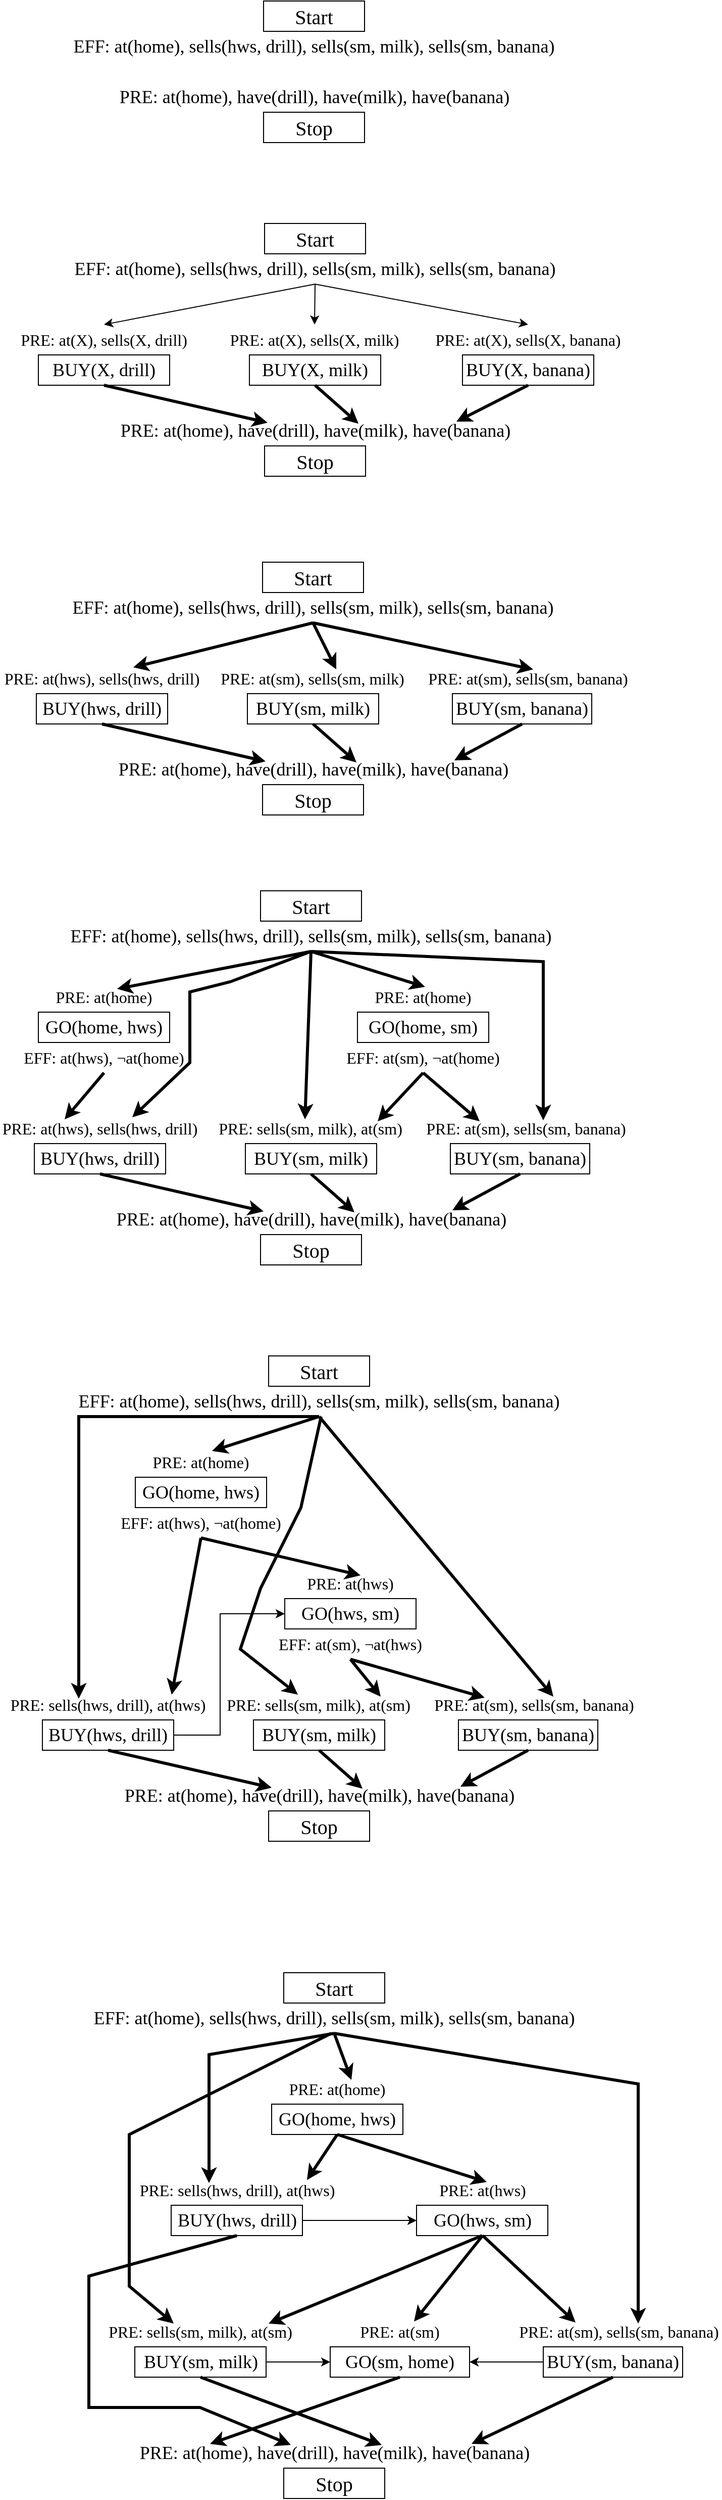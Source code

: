 <mxfile version="22.1.2" type="device">
  <diagram name="Pagina-1" id="vWoUS4aAWY6JDt7lGQUs">
    <mxGraphModel dx="1434" dy="746" grid="1" gridSize="10" guides="1" tooltips="1" connect="1" arrows="1" fold="1" page="1" pageScale="1" pageWidth="827" pageHeight="1169" math="0" shadow="0">
      <root>
        <mxCell id="0" />
        <mxCell id="1" parent="0" />
        <mxCell id="Ttsugk7DA3tm-EdlFs-_-1" value="&lt;font style=&quot;font-size: 20px;&quot; face=&quot;Times New Roman&quot;&gt;Start&lt;/font&gt;" style="rounded=0;whiteSpace=wrap;html=1;" vertex="1" parent="1">
          <mxGeometry x="363" y="30" width="100" height="30" as="geometry" />
        </mxCell>
        <mxCell id="Ttsugk7DA3tm-EdlFs-_-2" value="&lt;font style=&quot;font-size: 18px;&quot; face=&quot;Times New Roman&quot;&gt;PRE: at(home), have(drill), have(milk), have(banana)&lt;/font&gt;" style="text;html=1;strokeColor=none;fillColor=none;align=center;verticalAlign=middle;whiteSpace=wrap;rounded=0;fontSize=18;" vertex="1" parent="1">
          <mxGeometry x="195.5" y="110" width="435" height="30" as="geometry" />
        </mxCell>
        <mxCell id="Ttsugk7DA3tm-EdlFs-_-4" value="&lt;font style=&quot;font-size: 20px;&quot; face=&quot;Times New Roman&quot;&gt;Stop&lt;/font&gt;" style="rounded=0;whiteSpace=wrap;html=1;" vertex="1" parent="1">
          <mxGeometry x="363" y="140" width="100" height="30" as="geometry" />
        </mxCell>
        <mxCell id="Ttsugk7DA3tm-EdlFs-_-5" value="&lt;font style=&quot;font-size: 18px;&quot; face=&quot;Times New Roman&quot;&gt;EFF: at(home), sells(hws, drill), sells(sm, milk), sells(sm, banana)&lt;/font&gt;" style="text;html=1;strokeColor=none;fillColor=none;align=center;verticalAlign=middle;whiteSpace=wrap;rounded=0;fontSize=18;" vertex="1" parent="1">
          <mxGeometry x="128" y="60" width="570" height="30" as="geometry" />
        </mxCell>
        <mxCell id="Ttsugk7DA3tm-EdlFs-_-6" value="&lt;font style=&quot;font-size: 20px;&quot; face=&quot;Times New Roman&quot;&gt;Start&lt;/font&gt;" style="rounded=0;whiteSpace=wrap;html=1;" vertex="1" parent="1">
          <mxGeometry x="364" y="250" width="100" height="30" as="geometry" />
        </mxCell>
        <mxCell id="Ttsugk7DA3tm-EdlFs-_-7" value="&lt;font style=&quot;font-size: 18px;&quot; face=&quot;Times New Roman&quot;&gt;PRE: at(home), have(drill), have(milk), have(banana)&lt;/font&gt;" style="text;html=1;strokeColor=none;fillColor=none;align=center;verticalAlign=middle;whiteSpace=wrap;rounded=0;fontSize=18;" vertex="1" parent="1">
          <mxGeometry x="196.5" y="440" width="435" height="30" as="geometry" />
        </mxCell>
        <mxCell id="Ttsugk7DA3tm-EdlFs-_-8" value="&lt;font style=&quot;font-size: 20px;&quot; face=&quot;Times New Roman&quot;&gt;Stop&lt;/font&gt;" style="rounded=0;whiteSpace=wrap;html=1;" vertex="1" parent="1">
          <mxGeometry x="364" y="470" width="100" height="30" as="geometry" />
        </mxCell>
        <mxCell id="Ttsugk7DA3tm-EdlFs-_-9" value="&lt;font style=&quot;font-size: 18px;&quot; face=&quot;Times New Roman&quot;&gt;EFF: at(home), sells(hws, drill), sells(sm, milk), sells(sm, banana)&lt;/font&gt;" style="text;html=1;strokeColor=none;fillColor=none;align=center;verticalAlign=middle;whiteSpace=wrap;rounded=0;fontSize=18;" vertex="1" parent="1">
          <mxGeometry x="129" y="280" width="570" height="30" as="geometry" />
        </mxCell>
        <mxCell id="Ttsugk7DA3tm-EdlFs-_-12" value="&lt;font face=&quot;Times New Roman&quot; style=&quot;font-size: 18px;&quot;&gt;BUY(X, drill)&lt;br style=&quot;font-size: 18px;&quot;&gt;&lt;/font&gt;" style="rounded=0;whiteSpace=wrap;html=1;fontSize=18;" vertex="1" parent="1">
          <mxGeometry x="140" y="380" width="130" height="30" as="geometry" />
        </mxCell>
        <mxCell id="Ttsugk7DA3tm-EdlFs-_-13" value="&lt;font style=&quot;font-size: 16px;&quot; face=&quot;Times New Roman&quot;&gt;PRE: at(X), sells(X, drill)&lt;/font&gt;" style="text;html=1;strokeColor=none;fillColor=none;align=center;verticalAlign=middle;whiteSpace=wrap;rounded=0;fontSize=16;" vertex="1" parent="1">
          <mxGeometry x="110" y="350" width="190" height="30" as="geometry" />
        </mxCell>
        <mxCell id="Ttsugk7DA3tm-EdlFs-_-14" value="" style="endArrow=classic;html=1;rounded=0;exitX=0.5;exitY=1;exitDx=0;exitDy=0;strokeWidth=3;" edge="1" parent="1" source="Ttsugk7DA3tm-EdlFs-_-12">
          <mxGeometry width="50" height="50" relative="1" as="geometry">
            <mxPoint x="400" y="390" as="sourcePoint" />
            <mxPoint x="367" y="447" as="targetPoint" />
          </mxGeometry>
        </mxCell>
        <mxCell id="Ttsugk7DA3tm-EdlFs-_-15" value="" style="endArrow=classic;html=1;rounded=0;exitX=0.5;exitY=1;exitDx=0;exitDy=0;entryX=0.5;entryY=0;entryDx=0;entryDy=0;" edge="1" parent="1" source="Ttsugk7DA3tm-EdlFs-_-9" target="Ttsugk7DA3tm-EdlFs-_-13">
          <mxGeometry width="50" height="50" relative="1" as="geometry">
            <mxPoint x="344" y="307" as="sourcePoint" />
            <mxPoint x="299" y="355" as="targetPoint" />
          </mxGeometry>
        </mxCell>
        <mxCell id="Ttsugk7DA3tm-EdlFs-_-21" value="&lt;font face=&quot;Times New Roman&quot; style=&quot;font-size: 18px;&quot;&gt;BUY(X, milk)&lt;br style=&quot;font-size: 18px;&quot;&gt;&lt;/font&gt;" style="rounded=0;whiteSpace=wrap;html=1;fontSize=18;" vertex="1" parent="1">
          <mxGeometry x="349" y="380" width="130" height="30" as="geometry" />
        </mxCell>
        <mxCell id="Ttsugk7DA3tm-EdlFs-_-22" value="&lt;font face=&quot;Times New Roman&quot; style=&quot;font-size: 18px;&quot;&gt;BUY(X, banana)&lt;br style=&quot;font-size: 18px;&quot;&gt;&lt;/font&gt;" style="rounded=0;whiteSpace=wrap;html=1;fontSize=18;" vertex="1" parent="1">
          <mxGeometry x="560" y="380" width="130" height="30" as="geometry" />
        </mxCell>
        <mxCell id="Ttsugk7DA3tm-EdlFs-_-23" value="&lt;font style=&quot;font-size: 16px;&quot; face=&quot;Times New Roman&quot;&gt;PRE: at(X), sells(X, milk)&lt;/font&gt;" style="text;html=1;strokeColor=none;fillColor=none;align=center;verticalAlign=middle;whiteSpace=wrap;rounded=0;fontSize=16;" vertex="1" parent="1">
          <mxGeometry x="314" y="350" width="199" height="30" as="geometry" />
        </mxCell>
        <mxCell id="Ttsugk7DA3tm-EdlFs-_-24" value="&lt;font style=&quot;font-size: 16px;&quot; face=&quot;Times New Roman&quot;&gt;PRE: at(X), sells(X, banana)&lt;/font&gt;" style="text;html=1;strokeColor=none;fillColor=none;align=center;verticalAlign=middle;whiteSpace=wrap;rounded=0;fontSize=16;" vertex="1" parent="1">
          <mxGeometry x="530" y="350" width="190" height="30" as="geometry" />
        </mxCell>
        <mxCell id="Ttsugk7DA3tm-EdlFs-_-25" value="" style="endArrow=classic;html=1;rounded=0;exitX=0.5;exitY=1;exitDx=0;exitDy=0;entryX=0.5;entryY=0;entryDx=0;entryDy=0;" edge="1" parent="1" source="Ttsugk7DA3tm-EdlFs-_-9" target="Ttsugk7DA3tm-EdlFs-_-23">
          <mxGeometry width="50" height="50" relative="1" as="geometry">
            <mxPoint x="424" y="320" as="sourcePoint" />
            <mxPoint x="215" y="360" as="targetPoint" />
          </mxGeometry>
        </mxCell>
        <mxCell id="Ttsugk7DA3tm-EdlFs-_-26" value="" style="endArrow=classic;html=1;rounded=0;exitX=0.5;exitY=1;exitDx=0;exitDy=0;entryX=0.5;entryY=0;entryDx=0;entryDy=0;" edge="1" parent="1" source="Ttsugk7DA3tm-EdlFs-_-9" target="Ttsugk7DA3tm-EdlFs-_-24">
          <mxGeometry width="50" height="50" relative="1" as="geometry">
            <mxPoint x="424" y="320" as="sourcePoint" />
            <mxPoint x="424" y="360" as="targetPoint" />
          </mxGeometry>
        </mxCell>
        <mxCell id="Ttsugk7DA3tm-EdlFs-_-27" value="" style="endArrow=classic;html=1;rounded=0;exitX=0.5;exitY=1;exitDx=0;exitDy=0;strokeWidth=3;" edge="1" parent="1" source="Ttsugk7DA3tm-EdlFs-_-21">
          <mxGeometry width="50" height="50" relative="1" as="geometry">
            <mxPoint x="215" y="420" as="sourcePoint" />
            <mxPoint x="457" y="448" as="targetPoint" />
          </mxGeometry>
        </mxCell>
        <mxCell id="Ttsugk7DA3tm-EdlFs-_-28" value="" style="endArrow=classic;html=1;rounded=0;exitX=0.5;exitY=1;exitDx=0;exitDy=0;strokeWidth=3;" edge="1" parent="1" source="Ttsugk7DA3tm-EdlFs-_-22">
          <mxGeometry width="50" height="50" relative="1" as="geometry">
            <mxPoint x="424" y="420" as="sourcePoint" />
            <mxPoint x="554" y="446" as="targetPoint" />
          </mxGeometry>
        </mxCell>
        <mxCell id="Ttsugk7DA3tm-EdlFs-_-61" value="&lt;font style=&quot;font-size: 20px;&quot; face=&quot;Times New Roman&quot;&gt;Start&lt;/font&gt;" style="rounded=0;whiteSpace=wrap;html=1;" vertex="1" parent="1">
          <mxGeometry x="362" y="585" width="100" height="30" as="geometry" />
        </mxCell>
        <mxCell id="Ttsugk7DA3tm-EdlFs-_-62" value="&lt;font style=&quot;font-size: 18px;&quot; face=&quot;Times New Roman&quot;&gt;PRE: at(home), have(drill), have(milk), have(banana)&lt;/font&gt;" style="text;html=1;strokeColor=none;fillColor=none;align=center;verticalAlign=middle;whiteSpace=wrap;rounded=0;fontSize=18;" vertex="1" parent="1">
          <mxGeometry x="194.5" y="775" width="435" height="30" as="geometry" />
        </mxCell>
        <mxCell id="Ttsugk7DA3tm-EdlFs-_-63" value="&lt;font style=&quot;font-size: 20px;&quot; face=&quot;Times New Roman&quot;&gt;Stop&lt;/font&gt;" style="rounded=0;whiteSpace=wrap;html=1;" vertex="1" parent="1">
          <mxGeometry x="362" y="805" width="100" height="30" as="geometry" />
        </mxCell>
        <mxCell id="Ttsugk7DA3tm-EdlFs-_-64" value="&lt;font style=&quot;font-size: 18px;&quot; face=&quot;Times New Roman&quot;&gt;EFF: at(home), sells(hws, drill), sells(sm, milk), sells(sm, banana)&lt;/font&gt;" style="text;html=1;strokeColor=none;fillColor=none;align=center;verticalAlign=middle;whiteSpace=wrap;rounded=0;fontSize=18;" vertex="1" parent="1">
          <mxGeometry x="127" y="615" width="570" height="30" as="geometry" />
        </mxCell>
        <mxCell id="Ttsugk7DA3tm-EdlFs-_-65" value="&lt;font face=&quot;Times New Roman&quot; style=&quot;font-size: 18px;&quot;&gt;BUY(hws, drill)&lt;br style=&quot;font-size: 18px;&quot;&gt;&lt;/font&gt;" style="rounded=0;whiteSpace=wrap;html=1;fontSize=18;" vertex="1" parent="1">
          <mxGeometry x="138" y="715" width="130" height="30" as="geometry" />
        </mxCell>
        <mxCell id="Ttsugk7DA3tm-EdlFs-_-66" value="&lt;font style=&quot;font-size: 16px;&quot; face=&quot;Times New Roman&quot;&gt;PRE: at(hws), sells(hws, drill)&lt;/font&gt;" style="text;html=1;strokeColor=none;fillColor=none;align=center;verticalAlign=middle;whiteSpace=wrap;rounded=0;fontSize=16;" vertex="1" parent="1">
          <mxGeometry x="104" y="685" width="198" height="30" as="geometry" />
        </mxCell>
        <mxCell id="Ttsugk7DA3tm-EdlFs-_-67" value="" style="endArrow=classic;html=1;rounded=0;exitX=0.5;exitY=1;exitDx=0;exitDy=0;strokeWidth=3;" edge="1" parent="1" source="Ttsugk7DA3tm-EdlFs-_-65">
          <mxGeometry width="50" height="50" relative="1" as="geometry">
            <mxPoint x="398" y="725" as="sourcePoint" />
            <mxPoint x="365" y="782" as="targetPoint" />
          </mxGeometry>
        </mxCell>
        <mxCell id="Ttsugk7DA3tm-EdlFs-_-69" value="&lt;font face=&quot;Times New Roman&quot; style=&quot;font-size: 18px;&quot;&gt;BUY(sm, milk)&lt;br style=&quot;font-size: 18px;&quot;&gt;&lt;/font&gt;" style="rounded=0;whiteSpace=wrap;html=1;fontSize=18;" vertex="1" parent="1">
          <mxGeometry x="347" y="715" width="130" height="30" as="geometry" />
        </mxCell>
        <mxCell id="Ttsugk7DA3tm-EdlFs-_-70" value="&lt;font face=&quot;Times New Roman&quot; style=&quot;font-size: 18px;&quot;&gt;BUY(sm, banana)&lt;br style=&quot;font-size: 18px;&quot;&gt;&lt;/font&gt;" style="rounded=0;whiteSpace=wrap;html=1;fontSize=18;" vertex="1" parent="1">
          <mxGeometry x="550" y="715" width="138" height="30" as="geometry" />
        </mxCell>
        <mxCell id="Ttsugk7DA3tm-EdlFs-_-71" value="&lt;font style=&quot;font-size: 16px;&quot; face=&quot;Times New Roman&quot;&gt;PRE: at(sm), sells(sm, milk)&lt;/font&gt;" style="text;html=1;strokeColor=none;fillColor=none;align=center;verticalAlign=middle;whiteSpace=wrap;rounded=0;fontSize=16;" vertex="1" parent="1">
          <mxGeometry x="312" y="685" width="199" height="30" as="geometry" />
        </mxCell>
        <mxCell id="Ttsugk7DA3tm-EdlFs-_-72" value="&lt;font style=&quot;font-size: 16px;&quot; face=&quot;Times New Roman&quot;&gt;PRE: at(sm), sells(sm, banana)&lt;/font&gt;" style="text;html=1;strokeColor=none;fillColor=none;align=center;verticalAlign=middle;whiteSpace=wrap;rounded=0;fontSize=16;" vertex="1" parent="1">
          <mxGeometry x="524" y="685" width="202" height="30" as="geometry" />
        </mxCell>
        <mxCell id="Ttsugk7DA3tm-EdlFs-_-75" value="" style="endArrow=classic;html=1;rounded=0;exitX=0.5;exitY=1;exitDx=0;exitDy=0;strokeWidth=3;" edge="1" parent="1" source="Ttsugk7DA3tm-EdlFs-_-69">
          <mxGeometry width="50" height="50" relative="1" as="geometry">
            <mxPoint x="213" y="755" as="sourcePoint" />
            <mxPoint x="455" y="783" as="targetPoint" />
          </mxGeometry>
        </mxCell>
        <mxCell id="Ttsugk7DA3tm-EdlFs-_-76" value="" style="endArrow=classic;html=1;rounded=0;exitX=0.5;exitY=1;exitDx=0;exitDy=0;strokeWidth=3;" edge="1" parent="1" source="Ttsugk7DA3tm-EdlFs-_-70">
          <mxGeometry width="50" height="50" relative="1" as="geometry">
            <mxPoint x="422" y="755" as="sourcePoint" />
            <mxPoint x="552" y="781" as="targetPoint" />
          </mxGeometry>
        </mxCell>
        <mxCell id="Ttsugk7DA3tm-EdlFs-_-77" value="" style="endArrow=classic;html=1;rounded=0;exitX=0.5;exitY=1;exitDx=0;exitDy=0;strokeWidth=3;" edge="1" parent="1" source="Ttsugk7DA3tm-EdlFs-_-64">
          <mxGeometry width="50" height="50" relative="1" as="geometry">
            <mxPoint x="362" y="640" as="sourcePoint" />
            <mxPoint x="234" y="689" as="targetPoint" />
          </mxGeometry>
        </mxCell>
        <mxCell id="Ttsugk7DA3tm-EdlFs-_-78" value="" style="endArrow=classic;html=1;rounded=0;strokeWidth=3;exitX=0.5;exitY=1;exitDx=0;exitDy=0;" edge="1" parent="1" source="Ttsugk7DA3tm-EdlFs-_-64">
          <mxGeometry width="50" height="50" relative="1" as="geometry">
            <mxPoint x="422" y="670" as="sourcePoint" />
            <mxPoint x="435" y="691" as="targetPoint" />
          </mxGeometry>
        </mxCell>
        <mxCell id="Ttsugk7DA3tm-EdlFs-_-79" value="" style="endArrow=classic;html=1;rounded=0;strokeWidth=3;exitX=0.5;exitY=1;exitDx=0;exitDy=0;" edge="1" parent="1" source="Ttsugk7DA3tm-EdlFs-_-64">
          <mxGeometry width="50" height="50" relative="1" as="geometry">
            <mxPoint x="422" y="655" as="sourcePoint" />
            <mxPoint x="630" y="691" as="targetPoint" />
          </mxGeometry>
        </mxCell>
        <mxCell id="Ttsugk7DA3tm-EdlFs-_-80" value="&lt;font style=&quot;font-size: 20px;&quot; face=&quot;Times New Roman&quot;&gt;Start&lt;/font&gt;" style="rounded=0;whiteSpace=wrap;html=1;" vertex="1" parent="1">
          <mxGeometry x="360" y="910" width="100" height="30" as="geometry" />
        </mxCell>
        <mxCell id="Ttsugk7DA3tm-EdlFs-_-81" value="&lt;font style=&quot;font-size: 18px;&quot; face=&quot;Times New Roman&quot;&gt;PRE: at(home), have(drill), have(milk), have(banana)&lt;/font&gt;" style="text;html=1;strokeColor=none;fillColor=none;align=center;verticalAlign=middle;whiteSpace=wrap;rounded=0;fontSize=18;" vertex="1" parent="1">
          <mxGeometry x="192.5" y="1220" width="435" height="30" as="geometry" />
        </mxCell>
        <mxCell id="Ttsugk7DA3tm-EdlFs-_-82" value="&lt;font style=&quot;font-size: 20px;&quot; face=&quot;Times New Roman&quot;&gt;Stop&lt;/font&gt;" style="rounded=0;whiteSpace=wrap;html=1;" vertex="1" parent="1">
          <mxGeometry x="360" y="1250" width="100" height="30" as="geometry" />
        </mxCell>
        <mxCell id="Ttsugk7DA3tm-EdlFs-_-83" value="&lt;font style=&quot;font-size: 18px;&quot; face=&quot;Times New Roman&quot;&gt;EFF: at(home), sells(hws, drill), sells(sm, milk), sells(sm, banana)&lt;/font&gt;" style="text;html=1;strokeColor=none;fillColor=none;align=center;verticalAlign=middle;whiteSpace=wrap;rounded=0;fontSize=18;" vertex="1" parent="1">
          <mxGeometry x="125" y="940" width="570" height="30" as="geometry" />
        </mxCell>
        <mxCell id="Ttsugk7DA3tm-EdlFs-_-84" value="&lt;font face=&quot;Times New Roman&quot; style=&quot;font-size: 18px;&quot;&gt;BUY(hws, drill)&lt;br style=&quot;font-size: 18px;&quot;&gt;&lt;/font&gt;" style="rounded=0;whiteSpace=wrap;html=1;fontSize=18;" vertex="1" parent="1">
          <mxGeometry x="136" y="1160" width="130" height="30" as="geometry" />
        </mxCell>
        <mxCell id="Ttsugk7DA3tm-EdlFs-_-85" value="&lt;font style=&quot;font-size: 16px;&quot; face=&quot;Times New Roman&quot;&gt;PRE: at(hws), sells(hws, drill)&lt;/font&gt;" style="text;html=1;strokeColor=none;fillColor=none;align=center;verticalAlign=middle;whiteSpace=wrap;rounded=0;fontSize=16;" vertex="1" parent="1">
          <mxGeometry x="102" y="1130" width="198" height="30" as="geometry" />
        </mxCell>
        <mxCell id="Ttsugk7DA3tm-EdlFs-_-86" value="" style="endArrow=classic;html=1;rounded=0;exitX=0.5;exitY=1;exitDx=0;exitDy=0;strokeWidth=3;" edge="1" parent="1" source="Ttsugk7DA3tm-EdlFs-_-84">
          <mxGeometry width="50" height="50" relative="1" as="geometry">
            <mxPoint x="396" y="1170" as="sourcePoint" />
            <mxPoint x="363" y="1227" as="targetPoint" />
          </mxGeometry>
        </mxCell>
        <mxCell id="Ttsugk7DA3tm-EdlFs-_-87" value="&lt;font face=&quot;Times New Roman&quot; style=&quot;font-size: 18px;&quot;&gt;BUY(sm, milk)&lt;br style=&quot;font-size: 18px;&quot;&gt;&lt;/font&gt;" style="rounded=0;whiteSpace=wrap;html=1;fontSize=18;" vertex="1" parent="1">
          <mxGeometry x="345" y="1160" width="130" height="30" as="geometry" />
        </mxCell>
        <mxCell id="Ttsugk7DA3tm-EdlFs-_-88" value="&lt;font face=&quot;Times New Roman&quot; style=&quot;font-size: 18px;&quot;&gt;BUY(sm, banana)&lt;br style=&quot;font-size: 18px;&quot;&gt;&lt;/font&gt;" style="rounded=0;whiteSpace=wrap;html=1;fontSize=18;" vertex="1" parent="1">
          <mxGeometry x="548" y="1160" width="138" height="30" as="geometry" />
        </mxCell>
        <mxCell id="Ttsugk7DA3tm-EdlFs-_-89" value="&lt;font style=&quot;font-size: 16px;&quot; face=&quot;Times New Roman&quot;&gt;PRE: sells(sm, milk), &lt;/font&gt;&lt;font style=&quot;font-size: 16px;&quot; face=&quot;Times New Roman&quot;&gt;at(sm)&lt;/font&gt;" style="text;html=1;strokeColor=none;fillColor=none;align=center;verticalAlign=middle;whiteSpace=wrap;rounded=0;fontSize=16;" vertex="1" parent="1">
          <mxGeometry x="310" y="1130" width="199" height="30" as="geometry" />
        </mxCell>
        <mxCell id="Ttsugk7DA3tm-EdlFs-_-90" value="&lt;font style=&quot;font-size: 16px;&quot; face=&quot;Times New Roman&quot;&gt;PRE: at(sm), sells(sm, banana)&lt;/font&gt;" style="text;html=1;strokeColor=none;fillColor=none;align=center;verticalAlign=middle;whiteSpace=wrap;rounded=0;fontSize=16;" vertex="1" parent="1">
          <mxGeometry x="522" y="1130" width="202" height="30" as="geometry" />
        </mxCell>
        <mxCell id="Ttsugk7DA3tm-EdlFs-_-91" value="" style="endArrow=classic;html=1;rounded=0;exitX=0.5;exitY=1;exitDx=0;exitDy=0;strokeWidth=3;" edge="1" parent="1" source="Ttsugk7DA3tm-EdlFs-_-87">
          <mxGeometry width="50" height="50" relative="1" as="geometry">
            <mxPoint x="211" y="1200" as="sourcePoint" />
            <mxPoint x="453" y="1228" as="targetPoint" />
          </mxGeometry>
        </mxCell>
        <mxCell id="Ttsugk7DA3tm-EdlFs-_-92" value="" style="endArrow=classic;html=1;rounded=0;exitX=0.5;exitY=1;exitDx=0;exitDy=0;strokeWidth=3;" edge="1" parent="1" source="Ttsugk7DA3tm-EdlFs-_-88">
          <mxGeometry width="50" height="50" relative="1" as="geometry">
            <mxPoint x="420" y="1200" as="sourcePoint" />
            <mxPoint x="550" y="1226" as="targetPoint" />
          </mxGeometry>
        </mxCell>
        <mxCell id="Ttsugk7DA3tm-EdlFs-_-96" value="&lt;font face=&quot;Times New Roman&quot; style=&quot;font-size: 18px;&quot;&gt;GO(home, hws)&lt;br style=&quot;font-size: 18px;&quot;&gt;&lt;/font&gt;" style="rounded=0;whiteSpace=wrap;html=1;fontSize=18;" vertex="1" parent="1">
          <mxGeometry x="140" y="1030" width="130" height="30" as="geometry" />
        </mxCell>
        <mxCell id="Ttsugk7DA3tm-EdlFs-_-97" value="&lt;font style=&quot;font-size: 16px;&quot; face=&quot;Times New Roman&quot;&gt;PRE: at(home)&lt;/font&gt;" style="text;html=1;strokeColor=none;fillColor=none;align=center;verticalAlign=middle;whiteSpace=wrap;rounded=0;fontSize=16;" vertex="1" parent="1">
          <mxGeometry x="138" y="1000" width="134" height="30" as="geometry" />
        </mxCell>
        <mxCell id="Ttsugk7DA3tm-EdlFs-_-98" value="&lt;font style=&quot;font-size: 16px;&quot; face=&quot;Times New Roman&quot;&gt;EFF: at(hws), ¬at(home)&lt;br&gt;&lt;/font&gt;" style="text;html=1;strokeColor=none;fillColor=none;align=center;verticalAlign=middle;whiteSpace=wrap;rounded=0;fontSize=16;" vertex="1" parent="1">
          <mxGeometry x="124" y="1060" width="162" height="30" as="geometry" />
        </mxCell>
        <mxCell id="Ttsugk7DA3tm-EdlFs-_-99" value="" style="endArrow=classic;html=1;rounded=0;exitX=0.5;exitY=1;exitDx=0;exitDy=0;strokeWidth=3;" edge="1" parent="1" source="Ttsugk7DA3tm-EdlFs-_-98">
          <mxGeometry width="50" height="50" relative="1" as="geometry">
            <mxPoint x="211" y="1200" as="sourcePoint" />
            <mxPoint x="166" y="1136" as="targetPoint" />
          </mxGeometry>
        </mxCell>
        <mxCell id="Ttsugk7DA3tm-EdlFs-_-100" value="" style="endArrow=classic;html=1;rounded=0;exitX=0.5;exitY=1;exitDx=0;exitDy=0;strokeWidth=3;" edge="1" parent="1" source="Ttsugk7DA3tm-EdlFs-_-83">
          <mxGeometry width="50" height="50" relative="1" as="geometry">
            <mxPoint x="215" y="1100" as="sourcePoint" />
            <mxPoint x="218" y="1007" as="targetPoint" />
          </mxGeometry>
        </mxCell>
        <mxCell id="Ttsugk7DA3tm-EdlFs-_-101" value="" style="endArrow=classic;html=1;rounded=0;exitX=0.5;exitY=1;exitDx=0;exitDy=0;strokeWidth=3;" edge="1" parent="1" source="Ttsugk7DA3tm-EdlFs-_-83">
          <mxGeometry width="50" height="50" relative="1" as="geometry">
            <mxPoint x="420" y="980" as="sourcePoint" />
            <mxPoint x="233" y="1134" as="targetPoint" />
            <Array as="points">
              <mxPoint x="330" y="1000" />
              <mxPoint x="290" y="1010" />
              <mxPoint x="290" y="1080" />
            </Array>
          </mxGeometry>
        </mxCell>
        <mxCell id="Ttsugk7DA3tm-EdlFs-_-105" value="&lt;font face=&quot;Times New Roman&quot; style=&quot;font-size: 18px;&quot;&gt;GO(home, sm)&lt;br style=&quot;font-size: 18px;&quot;&gt;&lt;/font&gt;" style="rounded=0;whiteSpace=wrap;html=1;fontSize=18;" vertex="1" parent="1">
          <mxGeometry x="456" y="1030" width="130" height="30" as="geometry" />
        </mxCell>
        <mxCell id="Ttsugk7DA3tm-EdlFs-_-106" value="&lt;font style=&quot;font-size: 16px;&quot; face=&quot;Times New Roman&quot;&gt;PRE: at(home)&lt;/font&gt;" style="text;html=1;strokeColor=none;fillColor=none;align=center;verticalAlign=middle;whiteSpace=wrap;rounded=0;fontSize=16;" vertex="1" parent="1">
          <mxGeometry x="454" y="1000" width="134" height="30" as="geometry" />
        </mxCell>
        <mxCell id="Ttsugk7DA3tm-EdlFs-_-107" value="&lt;font style=&quot;font-size: 16px;&quot; face=&quot;Times New Roman&quot;&gt;EFF: at(sm), ¬at(home)&lt;br&gt;&lt;/font&gt;" style="text;html=1;strokeColor=none;fillColor=none;align=center;verticalAlign=middle;whiteSpace=wrap;rounded=0;fontSize=16;" vertex="1" parent="1">
          <mxGeometry x="440" y="1060" width="162" height="30" as="geometry" />
        </mxCell>
        <mxCell id="Ttsugk7DA3tm-EdlFs-_-108" value="" style="endArrow=classic;html=1;rounded=0;exitX=0.5;exitY=1;exitDx=0;exitDy=0;strokeWidth=3;" edge="1" parent="1" source="Ttsugk7DA3tm-EdlFs-_-83">
          <mxGeometry width="50" height="50" relative="1" as="geometry">
            <mxPoint x="420" y="980" as="sourcePoint" />
            <mxPoint x="523" y="1005" as="targetPoint" />
          </mxGeometry>
        </mxCell>
        <mxCell id="Ttsugk7DA3tm-EdlFs-_-109" value="" style="endArrow=classic;html=1;rounded=0;strokeWidth=3;" edge="1" parent="1">
          <mxGeometry width="50" height="50" relative="1" as="geometry">
            <mxPoint x="410" y="970" as="sourcePoint" />
            <mxPoint x="404" y="1136" as="targetPoint" />
          </mxGeometry>
        </mxCell>
        <mxCell id="Ttsugk7DA3tm-EdlFs-_-110" value="" style="endArrow=classic;html=1;rounded=0;strokeWidth=3;exitX=0.5;exitY=1;exitDx=0;exitDy=0;" edge="1" parent="1" source="Ttsugk7DA3tm-EdlFs-_-107">
          <mxGeometry width="50" height="50" relative="1" as="geometry">
            <mxPoint x="420" y="980" as="sourcePoint" />
            <mxPoint x="476" y="1138" as="targetPoint" />
          </mxGeometry>
        </mxCell>
        <mxCell id="Ttsugk7DA3tm-EdlFs-_-112" value="" style="endArrow=classic;html=1;rounded=0;strokeWidth=3;exitX=0.5;exitY=1;exitDx=0;exitDy=0;" edge="1" parent="1" source="Ttsugk7DA3tm-EdlFs-_-107">
          <mxGeometry width="50" height="50" relative="1" as="geometry">
            <mxPoint x="531" y="1100" as="sourcePoint" />
            <mxPoint x="577" y="1138" as="targetPoint" />
          </mxGeometry>
        </mxCell>
        <mxCell id="Ttsugk7DA3tm-EdlFs-_-113" value="" style="endArrow=classic;html=1;rounded=0;strokeWidth=3;" edge="1" parent="1">
          <mxGeometry width="50" height="50" relative="1" as="geometry">
            <mxPoint x="410" y="970" as="sourcePoint" />
            <mxPoint x="640" y="1137" as="targetPoint" />
            <Array as="points">
              <mxPoint x="640" y="980" />
            </Array>
          </mxGeometry>
        </mxCell>
        <mxCell id="Ttsugk7DA3tm-EdlFs-_-114" value="&lt;font style=&quot;font-size: 20px;&quot; face=&quot;Times New Roman&quot;&gt;Start&lt;/font&gt;" style="rounded=0;whiteSpace=wrap;html=1;" vertex="1" parent="1">
          <mxGeometry x="368" y="1370" width="100" height="30" as="geometry" />
        </mxCell>
        <mxCell id="Ttsugk7DA3tm-EdlFs-_-115" value="&lt;font style=&quot;font-size: 18px;&quot; face=&quot;Times New Roman&quot;&gt;PRE: at(home), have(drill), have(milk), have(banana)&lt;/font&gt;" style="text;html=1;strokeColor=none;fillColor=none;align=center;verticalAlign=middle;whiteSpace=wrap;rounded=0;fontSize=18;" vertex="1" parent="1">
          <mxGeometry x="200.5" y="1790" width="435" height="30" as="geometry" />
        </mxCell>
        <mxCell id="Ttsugk7DA3tm-EdlFs-_-116" value="&lt;font style=&quot;font-size: 20px;&quot; face=&quot;Times New Roman&quot;&gt;Stop&lt;/font&gt;" style="rounded=0;whiteSpace=wrap;html=1;" vertex="1" parent="1">
          <mxGeometry x="368" y="1820" width="100" height="30" as="geometry" />
        </mxCell>
        <mxCell id="Ttsugk7DA3tm-EdlFs-_-117" value="&lt;font style=&quot;font-size: 18px;&quot; face=&quot;Times New Roman&quot;&gt;EFF: at(home), sells(hws, drill), sells(sm, milk), sells(sm, banana)&lt;/font&gt;" style="text;html=1;strokeColor=none;fillColor=none;align=center;verticalAlign=middle;whiteSpace=wrap;rounded=0;fontSize=18;" vertex="1" parent="1">
          <mxGeometry x="133" y="1400" width="570" height="30" as="geometry" />
        </mxCell>
        <mxCell id="Ttsugk7DA3tm-EdlFs-_-118" value="&lt;font face=&quot;Times New Roman&quot; style=&quot;font-size: 18px;&quot;&gt;BUY(hws, drill)&lt;br style=&quot;font-size: 18px;&quot;&gt;&lt;/font&gt;" style="rounded=0;whiteSpace=wrap;html=1;fontSize=18;" vertex="1" parent="1">
          <mxGeometry x="144" y="1730" width="130" height="30" as="geometry" />
        </mxCell>
        <mxCell id="Ttsugk7DA3tm-EdlFs-_-119" value="&lt;font style=&quot;font-size: 16px;&quot; face=&quot;Times New Roman&quot;&gt;PRE: &lt;/font&gt;&lt;font style=&quot;font-size: 16px;&quot; face=&quot;Times New Roman&quot;&gt;sells(hws, drill)&lt;/font&gt;&lt;font style=&quot;font-size: 16px;&quot; face=&quot;Times New Roman&quot;&gt;, at(hws)&lt;br&gt;&lt;/font&gt;" style="text;html=1;strokeColor=none;fillColor=none;align=center;verticalAlign=middle;whiteSpace=wrap;rounded=0;fontSize=16;" vertex="1" parent="1">
          <mxGeometry x="110" y="1700" width="198" height="30" as="geometry" />
        </mxCell>
        <mxCell id="Ttsugk7DA3tm-EdlFs-_-120" value="" style="endArrow=classic;html=1;rounded=0;exitX=0.5;exitY=1;exitDx=0;exitDy=0;strokeWidth=3;" edge="1" parent="1" source="Ttsugk7DA3tm-EdlFs-_-118">
          <mxGeometry width="50" height="50" relative="1" as="geometry">
            <mxPoint x="404" y="1740" as="sourcePoint" />
            <mxPoint x="371" y="1797" as="targetPoint" />
          </mxGeometry>
        </mxCell>
        <mxCell id="Ttsugk7DA3tm-EdlFs-_-121" value="&lt;font face=&quot;Times New Roman&quot; style=&quot;font-size: 18px;&quot;&gt;BUY(sm, milk)&lt;br style=&quot;font-size: 18px;&quot;&gt;&lt;/font&gt;" style="rounded=0;whiteSpace=wrap;html=1;fontSize=18;" vertex="1" parent="1">
          <mxGeometry x="353" y="1730" width="130" height="30" as="geometry" />
        </mxCell>
        <mxCell id="Ttsugk7DA3tm-EdlFs-_-122" value="&lt;font face=&quot;Times New Roman&quot; style=&quot;font-size: 18px;&quot;&gt;BUY(sm, banana)&lt;br style=&quot;font-size: 18px;&quot;&gt;&lt;/font&gt;" style="rounded=0;whiteSpace=wrap;html=1;fontSize=18;" vertex="1" parent="1">
          <mxGeometry x="556" y="1730" width="138" height="30" as="geometry" />
        </mxCell>
        <mxCell id="Ttsugk7DA3tm-EdlFs-_-123" value="&lt;font style=&quot;font-size: 16px;&quot; face=&quot;Times New Roman&quot;&gt;PRE: sells(sm, milk), &lt;/font&gt;&lt;font style=&quot;font-size: 16px;&quot; face=&quot;Times New Roman&quot;&gt;at(sm)&lt;/font&gt;" style="text;html=1;strokeColor=none;fillColor=none;align=center;verticalAlign=middle;whiteSpace=wrap;rounded=0;fontSize=16;" vertex="1" parent="1">
          <mxGeometry x="318" y="1700" width="199" height="30" as="geometry" />
        </mxCell>
        <mxCell id="Ttsugk7DA3tm-EdlFs-_-124" value="&lt;font style=&quot;font-size: 16px;&quot; face=&quot;Times New Roman&quot;&gt;PRE: at(sm), sells(sm, banana)&lt;/font&gt;" style="text;html=1;strokeColor=none;fillColor=none;align=center;verticalAlign=middle;whiteSpace=wrap;rounded=0;fontSize=16;" vertex="1" parent="1">
          <mxGeometry x="530" y="1700" width="202" height="30" as="geometry" />
        </mxCell>
        <mxCell id="Ttsugk7DA3tm-EdlFs-_-125" value="" style="endArrow=classic;html=1;rounded=0;exitX=0.5;exitY=1;exitDx=0;exitDy=0;strokeWidth=3;" edge="1" parent="1" source="Ttsugk7DA3tm-EdlFs-_-121">
          <mxGeometry width="50" height="50" relative="1" as="geometry">
            <mxPoint x="219" y="1770" as="sourcePoint" />
            <mxPoint x="461" y="1798" as="targetPoint" />
          </mxGeometry>
        </mxCell>
        <mxCell id="Ttsugk7DA3tm-EdlFs-_-126" value="" style="endArrow=classic;html=1;rounded=0;exitX=0.5;exitY=1;exitDx=0;exitDy=0;strokeWidth=3;" edge="1" parent="1" source="Ttsugk7DA3tm-EdlFs-_-122">
          <mxGeometry width="50" height="50" relative="1" as="geometry">
            <mxPoint x="428" y="1770" as="sourcePoint" />
            <mxPoint x="558" y="1796" as="targetPoint" />
          </mxGeometry>
        </mxCell>
        <mxCell id="Ttsugk7DA3tm-EdlFs-_-127" value="&lt;font face=&quot;Times New Roman&quot; style=&quot;font-size: 18px;&quot;&gt;GO(home, hws)&lt;br style=&quot;font-size: 18px;&quot;&gt;&lt;/font&gt;" style="rounded=0;whiteSpace=wrap;html=1;fontSize=18;" vertex="1" parent="1">
          <mxGeometry x="236" y="1490" width="130" height="30" as="geometry" />
        </mxCell>
        <mxCell id="Ttsugk7DA3tm-EdlFs-_-128" value="&lt;font style=&quot;font-size: 16px;&quot; face=&quot;Times New Roman&quot;&gt;PRE: at(home)&lt;/font&gt;" style="text;html=1;strokeColor=none;fillColor=none;align=center;verticalAlign=middle;whiteSpace=wrap;rounded=0;fontSize=16;" vertex="1" parent="1">
          <mxGeometry x="234" y="1460" width="134" height="30" as="geometry" />
        </mxCell>
        <mxCell id="Ttsugk7DA3tm-EdlFs-_-129" value="&lt;font style=&quot;font-size: 16px;&quot; face=&quot;Times New Roman&quot;&gt;EFF: at(hws), ¬at(home)&lt;br&gt;&lt;/font&gt;" style="text;html=1;strokeColor=none;fillColor=none;align=center;verticalAlign=middle;whiteSpace=wrap;rounded=0;fontSize=16;" vertex="1" parent="1">
          <mxGeometry x="220" y="1520" width="162" height="30" as="geometry" />
        </mxCell>
        <mxCell id="Ttsugk7DA3tm-EdlFs-_-131" value="" style="endArrow=classic;html=1;rounded=0;exitX=0.5;exitY=1;exitDx=0;exitDy=0;strokeWidth=3;" edge="1" parent="1" source="Ttsugk7DA3tm-EdlFs-_-117">
          <mxGeometry width="50" height="50" relative="1" as="geometry">
            <mxPoint x="223" y="1560" as="sourcePoint" />
            <mxPoint x="312" y="1464" as="targetPoint" />
          </mxGeometry>
        </mxCell>
        <mxCell id="Ttsugk7DA3tm-EdlFs-_-133" value="&lt;font face=&quot;Times New Roman&quot; style=&quot;font-size: 18px;&quot;&gt;GO(hws, sm)&lt;br style=&quot;font-size: 18px;&quot;&gt;&lt;/font&gt;" style="rounded=0;whiteSpace=wrap;html=1;fontSize=18;" vertex="1" parent="1">
          <mxGeometry x="384" y="1610" width="130" height="30" as="geometry" />
        </mxCell>
        <mxCell id="Ttsugk7DA3tm-EdlFs-_-134" value="&lt;font style=&quot;font-size: 16px;&quot; face=&quot;Times New Roman&quot;&gt;PRE: at(hws)&lt;/font&gt;" style="text;html=1;strokeColor=none;fillColor=none;align=center;verticalAlign=middle;whiteSpace=wrap;rounded=0;fontSize=16;" vertex="1" parent="1">
          <mxGeometry x="382" y="1580" width="134" height="30" as="geometry" />
        </mxCell>
        <mxCell id="Ttsugk7DA3tm-EdlFs-_-135" value="&lt;font style=&quot;font-size: 16px;&quot; face=&quot;Times New Roman&quot;&gt;EFF: at(sm), ¬at(hws)&lt;br&gt;&lt;/font&gt;" style="text;html=1;strokeColor=none;fillColor=none;align=center;verticalAlign=middle;whiteSpace=wrap;rounded=0;fontSize=16;" vertex="1" parent="1">
          <mxGeometry x="368" y="1640" width="162" height="30" as="geometry" />
        </mxCell>
        <mxCell id="Ttsugk7DA3tm-EdlFs-_-141" value="" style="endArrow=classic;html=1;rounded=0;exitX=0.5;exitY=1;exitDx=0;exitDy=0;strokeWidth=3;" edge="1" parent="1" source="Ttsugk7DA3tm-EdlFs-_-117">
          <mxGeometry width="50" height="50" relative="1" as="geometry">
            <mxPoint x="428" y="1440" as="sourcePoint" />
            <mxPoint x="180" y="1709" as="targetPoint" />
            <Array as="points">
              <mxPoint x="180" y="1430" />
            </Array>
          </mxGeometry>
        </mxCell>
        <mxCell id="Ttsugk7DA3tm-EdlFs-_-142" value="" style="endArrow=classic;html=1;rounded=0;exitX=0.5;exitY=1;exitDx=0;exitDy=0;strokeWidth=3;" edge="1" parent="1" source="Ttsugk7DA3tm-EdlFs-_-129">
          <mxGeometry width="50" height="50" relative="1" as="geometry">
            <mxPoint x="428" y="1440" as="sourcePoint" />
            <mxPoint x="272" y="1705" as="targetPoint" />
          </mxGeometry>
        </mxCell>
        <mxCell id="Ttsugk7DA3tm-EdlFs-_-143" value="" style="endArrow=classic;html=1;rounded=0;exitX=0.5;exitY=1;exitDx=0;exitDy=0;strokeWidth=3;" edge="1" parent="1" source="Ttsugk7DA3tm-EdlFs-_-129">
          <mxGeometry width="50" height="50" relative="1" as="geometry">
            <mxPoint x="311" y="1560" as="sourcePoint" />
            <mxPoint x="459" y="1587" as="targetPoint" />
          </mxGeometry>
        </mxCell>
        <mxCell id="Ttsugk7DA3tm-EdlFs-_-144" value="" style="endArrow=classic;html=1;rounded=0;strokeWidth=3;" edge="1" parent="1">
          <mxGeometry width="50" height="50" relative="1" as="geometry">
            <mxPoint x="420" y="1430" as="sourcePoint" />
            <mxPoint x="397" y="1705" as="targetPoint" />
            <Array as="points">
              <mxPoint x="400" y="1520" />
              <mxPoint x="360" y="1600" />
              <mxPoint x="340" y="1660" />
            </Array>
          </mxGeometry>
        </mxCell>
        <mxCell id="Ttsugk7DA3tm-EdlFs-_-145" value="" style="endArrow=classic;html=1;rounded=0;exitX=0.5;exitY=1;exitDx=0;exitDy=0;strokeWidth=3;" edge="1" parent="1" source="Ttsugk7DA3tm-EdlFs-_-117">
          <mxGeometry width="50" height="50" relative="1" as="geometry">
            <mxPoint x="428" y="1440" as="sourcePoint" />
            <mxPoint x="650" y="1707" as="targetPoint" />
          </mxGeometry>
        </mxCell>
        <mxCell id="Ttsugk7DA3tm-EdlFs-_-146" value="" style="endArrow=classic;html=1;rounded=0;exitX=0.5;exitY=1;exitDx=0;exitDy=0;strokeWidth=3;" edge="1" parent="1" source="Ttsugk7DA3tm-EdlFs-_-135">
          <mxGeometry width="50" height="50" relative="1" as="geometry">
            <mxPoint x="589" y="1680" as="sourcePoint" />
            <mxPoint x="479" y="1707" as="targetPoint" />
          </mxGeometry>
        </mxCell>
        <mxCell id="Ttsugk7DA3tm-EdlFs-_-147" value="" style="endArrow=classic;html=1;rounded=0;exitX=0.5;exitY=1;exitDx=0;exitDy=0;strokeWidth=3;" edge="1" parent="1" source="Ttsugk7DA3tm-EdlFs-_-135">
          <mxGeometry width="50" height="50" relative="1" as="geometry">
            <mxPoint x="459" y="1680" as="sourcePoint" />
            <mxPoint x="582" y="1708" as="targetPoint" />
          </mxGeometry>
        </mxCell>
        <mxCell id="Ttsugk7DA3tm-EdlFs-_-148" value="" style="endArrow=classic;html=1;rounded=0;exitX=1;exitY=0.5;exitDx=0;exitDy=0;entryX=0;entryY=0.5;entryDx=0;entryDy=0;" edge="1" parent="1" source="Ttsugk7DA3tm-EdlFs-_-118" target="Ttsugk7DA3tm-EdlFs-_-133">
          <mxGeometry width="50" height="50" relative="1" as="geometry">
            <mxPoint x="400" y="1720" as="sourcePoint" />
            <mxPoint x="450" y="1670" as="targetPoint" />
            <Array as="points">
              <mxPoint x="320" y="1745" />
              <mxPoint x="320" y="1625" />
            </Array>
          </mxGeometry>
        </mxCell>
        <mxCell id="Ttsugk7DA3tm-EdlFs-_-178" value="&lt;font style=&quot;font-size: 20px;&quot; face=&quot;Times New Roman&quot;&gt;Start&lt;/font&gt;" style="rounded=0;whiteSpace=wrap;html=1;" vertex="1" parent="1">
          <mxGeometry x="383" y="1980" width="100" height="30" as="geometry" />
        </mxCell>
        <mxCell id="Ttsugk7DA3tm-EdlFs-_-179" value="&lt;font style=&quot;font-size: 18px;&quot; face=&quot;Times New Roman&quot;&gt;PRE: at(home), have(drill), have(milk), have(banana)&lt;/font&gt;" style="text;html=1;strokeColor=none;fillColor=none;align=center;verticalAlign=middle;whiteSpace=wrap;rounded=0;fontSize=18;" vertex="1" parent="1">
          <mxGeometry x="215.5" y="2440" width="435" height="30" as="geometry" />
        </mxCell>
        <mxCell id="Ttsugk7DA3tm-EdlFs-_-180" value="&lt;font style=&quot;font-size: 20px;&quot; face=&quot;Times New Roman&quot;&gt;Stop&lt;/font&gt;" style="rounded=0;whiteSpace=wrap;html=1;" vertex="1" parent="1">
          <mxGeometry x="383" y="2470" width="100" height="30" as="geometry" />
        </mxCell>
        <mxCell id="Ttsugk7DA3tm-EdlFs-_-181" value="&lt;font style=&quot;font-size: 18px;&quot; face=&quot;Times New Roman&quot;&gt;EFF: at(home), sells(hws, drill), sells(sm, milk), sells(sm, banana)&lt;/font&gt;" style="text;html=1;strokeColor=none;fillColor=none;align=center;verticalAlign=middle;whiteSpace=wrap;rounded=0;fontSize=18;" vertex="1" parent="1">
          <mxGeometry x="148" y="2010" width="570" height="30" as="geometry" />
        </mxCell>
        <mxCell id="Ttsugk7DA3tm-EdlFs-_-182" value="&lt;font face=&quot;Times New Roman&quot; style=&quot;font-size: 18px;&quot;&gt;BUY(hws, drill)&lt;br style=&quot;font-size: 18px;&quot;&gt;&lt;/font&gt;" style="rounded=0;whiteSpace=wrap;html=1;fontSize=18;" vertex="1" parent="1">
          <mxGeometry x="271.5" y="2210" width="130" height="30" as="geometry" />
        </mxCell>
        <mxCell id="Ttsugk7DA3tm-EdlFs-_-183" value="&lt;font style=&quot;font-size: 16px;&quot; face=&quot;Times New Roman&quot;&gt;PRE: &lt;/font&gt;&lt;font style=&quot;font-size: 16px;&quot; face=&quot;Times New Roman&quot;&gt;sells(hws, drill)&lt;/font&gt;&lt;font style=&quot;font-size: 16px;&quot; face=&quot;Times New Roman&quot;&gt;, at(hws)&lt;br&gt;&lt;/font&gt;" style="text;html=1;strokeColor=none;fillColor=none;align=center;verticalAlign=middle;whiteSpace=wrap;rounded=0;fontSize=16;" vertex="1" parent="1">
          <mxGeometry x="237.5" y="2180" width="198" height="30" as="geometry" />
        </mxCell>
        <mxCell id="Ttsugk7DA3tm-EdlFs-_-185" value="&lt;font face=&quot;Times New Roman&quot; style=&quot;font-size: 18px;&quot;&gt;BUY(sm, milk)&lt;br style=&quot;font-size: 18px;&quot;&gt;&lt;/font&gt;" style="rounded=0;whiteSpace=wrap;html=1;fontSize=18;" vertex="1" parent="1">
          <mxGeometry x="235.5" y="2350" width="130" height="30" as="geometry" />
        </mxCell>
        <mxCell id="Ttsugk7DA3tm-EdlFs-_-186" value="&lt;font face=&quot;Times New Roman&quot; style=&quot;font-size: 18px;&quot;&gt;BUY(sm, banana)&lt;br style=&quot;font-size: 18px;&quot;&gt;&lt;/font&gt;" style="rounded=0;whiteSpace=wrap;html=1;fontSize=18;" vertex="1" parent="1">
          <mxGeometry x="640" y="2350" width="138" height="30" as="geometry" />
        </mxCell>
        <mxCell id="Ttsugk7DA3tm-EdlFs-_-187" value="&lt;font style=&quot;font-size: 16px;&quot; face=&quot;Times New Roman&quot;&gt;PRE: sells(sm, milk), &lt;/font&gt;&lt;font style=&quot;font-size: 16px;&quot; face=&quot;Times New Roman&quot;&gt;at(sm)&lt;/font&gt;" style="text;html=1;strokeColor=none;fillColor=none;align=center;verticalAlign=middle;whiteSpace=wrap;rounded=0;fontSize=16;" vertex="1" parent="1">
          <mxGeometry x="200.5" y="2320" width="199" height="30" as="geometry" />
        </mxCell>
        <mxCell id="Ttsugk7DA3tm-EdlFs-_-188" value="&lt;font style=&quot;font-size: 16px;&quot; face=&quot;Times New Roman&quot;&gt;PRE: at(sm), sells(sm, banana)&lt;/font&gt;" style="text;html=1;strokeColor=none;fillColor=none;align=center;verticalAlign=middle;whiteSpace=wrap;rounded=0;fontSize=16;" vertex="1" parent="1">
          <mxGeometry x="614" y="2320" width="202" height="30" as="geometry" />
        </mxCell>
        <mxCell id="Ttsugk7DA3tm-EdlFs-_-191" value="&lt;font face=&quot;Times New Roman&quot; style=&quot;font-size: 18px;&quot;&gt;GO(home, hws)&lt;br style=&quot;font-size: 18px;&quot;&gt;&lt;/font&gt;" style="rounded=0;whiteSpace=wrap;html=1;fontSize=18;" vertex="1" parent="1">
          <mxGeometry x="371" y="2110" width="130" height="30" as="geometry" />
        </mxCell>
        <mxCell id="Ttsugk7DA3tm-EdlFs-_-192" value="&lt;font style=&quot;font-size: 16px;&quot; face=&quot;Times New Roman&quot;&gt;PRE: at(home)&lt;/font&gt;" style="text;html=1;strokeColor=none;fillColor=none;align=center;verticalAlign=middle;whiteSpace=wrap;rounded=0;fontSize=16;" vertex="1" parent="1">
          <mxGeometry x="369" y="2080" width="134" height="30" as="geometry" />
        </mxCell>
        <mxCell id="Ttsugk7DA3tm-EdlFs-_-195" value="&lt;font face=&quot;Times New Roman&quot; style=&quot;font-size: 18px;&quot;&gt;GO(hws, sm)&lt;br style=&quot;font-size: 18px;&quot;&gt;&lt;/font&gt;" style="rounded=0;whiteSpace=wrap;html=1;fontSize=18;" vertex="1" parent="1">
          <mxGeometry x="514.5" y="2210" width="130" height="30" as="geometry" />
        </mxCell>
        <mxCell id="Ttsugk7DA3tm-EdlFs-_-196" value="&lt;font style=&quot;font-size: 16px;&quot; face=&quot;Times New Roman&quot;&gt;PRE: at(hws)&lt;/font&gt;" style="text;html=1;strokeColor=none;fillColor=none;align=center;verticalAlign=middle;whiteSpace=wrap;rounded=0;fontSize=16;" vertex="1" parent="1">
          <mxGeometry x="512.5" y="2180" width="134" height="30" as="geometry" />
        </mxCell>
        <mxCell id="Ttsugk7DA3tm-EdlFs-_-207" value="&lt;font face=&quot;Times New Roman&quot; style=&quot;font-size: 18px;&quot;&gt;GO(sm, home)&lt;br style=&quot;font-size: 18px;&quot;&gt;&lt;/font&gt;" style="rounded=0;whiteSpace=wrap;html=1;fontSize=18;" vertex="1" parent="1">
          <mxGeometry x="429" y="2350" width="138" height="30" as="geometry" />
        </mxCell>
        <mxCell id="Ttsugk7DA3tm-EdlFs-_-208" value="&lt;font style=&quot;font-size: 16px;&quot; face=&quot;Times New Roman&quot;&gt;PRE: at(sm)&lt;/font&gt;" style="text;html=1;strokeColor=none;fillColor=none;align=center;verticalAlign=middle;whiteSpace=wrap;rounded=0;fontSize=16;" vertex="1" parent="1">
          <mxGeometry x="433" y="2320" width="130" height="30" as="geometry" />
        </mxCell>
        <mxCell id="Ttsugk7DA3tm-EdlFs-_-214" value="" style="endArrow=classic;html=1;rounded=0;exitX=0.5;exitY=1;exitDx=0;exitDy=0;strokeWidth=3;" edge="1" parent="1" source="Ttsugk7DA3tm-EdlFs-_-181">
          <mxGeometry width="50" height="50" relative="1" as="geometry">
            <mxPoint x="522" y="2060" as="sourcePoint" />
            <mxPoint x="450" y="2086" as="targetPoint" />
          </mxGeometry>
        </mxCell>
        <mxCell id="Ttsugk7DA3tm-EdlFs-_-215" value="" style="endArrow=classic;html=1;rounded=0;strokeWidth=3;exitX=0.5;exitY=1;exitDx=0;exitDy=0;" edge="1" parent="1" source="Ttsugk7DA3tm-EdlFs-_-191">
          <mxGeometry width="50" height="50" relative="1" as="geometry">
            <mxPoint x="436" y="2170" as="sourcePoint" />
            <mxPoint x="406" y="2185" as="targetPoint" />
          </mxGeometry>
        </mxCell>
        <mxCell id="Ttsugk7DA3tm-EdlFs-_-216" value="" style="endArrow=classic;html=1;rounded=0;strokeWidth=3;exitX=0.5;exitY=1;exitDx=0;exitDy=0;" edge="1" parent="1" source="Ttsugk7DA3tm-EdlFs-_-191">
          <mxGeometry width="50" height="50" relative="1" as="geometry">
            <mxPoint x="446" y="2150" as="sourcePoint" />
            <mxPoint x="584" y="2187" as="targetPoint" />
          </mxGeometry>
        </mxCell>
        <mxCell id="Ttsugk7DA3tm-EdlFs-_-217" value="" style="endArrow=classic;html=1;rounded=0;exitX=1;exitY=0.5;exitDx=0;exitDy=0;entryX=0;entryY=0.5;entryDx=0;entryDy=0;" edge="1" parent="1" source="Ttsugk7DA3tm-EdlFs-_-182" target="Ttsugk7DA3tm-EdlFs-_-195">
          <mxGeometry width="50" height="50" relative="1" as="geometry">
            <mxPoint x="400" y="2310" as="sourcePoint" />
            <mxPoint x="450" y="2260" as="targetPoint" />
          </mxGeometry>
        </mxCell>
        <mxCell id="Ttsugk7DA3tm-EdlFs-_-218" value="" style="endArrow=classic;html=1;rounded=0;strokeWidth=3;exitX=0.5;exitY=1;exitDx=0;exitDy=0;" edge="1" parent="1" source="Ttsugk7DA3tm-EdlFs-_-195">
          <mxGeometry width="50" height="50" relative="1" as="geometry">
            <mxPoint x="579.5" y="2270" as="sourcePoint" />
            <mxPoint x="368" y="2327" as="targetPoint" />
          </mxGeometry>
        </mxCell>
        <mxCell id="Ttsugk7DA3tm-EdlFs-_-219" value="" style="endArrow=classic;html=1;rounded=0;strokeWidth=3;" edge="1" parent="1">
          <mxGeometry width="50" height="50" relative="1" as="geometry">
            <mxPoint x="580" y="2240" as="sourcePoint" />
            <mxPoint x="512" y="2325" as="targetPoint" />
          </mxGeometry>
        </mxCell>
        <mxCell id="Ttsugk7DA3tm-EdlFs-_-220" value="" style="endArrow=classic;html=1;rounded=0;strokeWidth=3;" edge="1" parent="1">
          <mxGeometry width="50" height="50" relative="1" as="geometry">
            <mxPoint x="580" y="2240" as="sourcePoint" />
            <mxPoint x="672" y="2326" as="targetPoint" />
          </mxGeometry>
        </mxCell>
        <mxCell id="Ttsugk7DA3tm-EdlFs-_-221" value="" style="endArrow=classic;html=1;rounded=0;exitX=1;exitY=0.5;exitDx=0;exitDy=0;entryX=0;entryY=0.5;entryDx=0;entryDy=0;" edge="1" parent="1" source="Ttsugk7DA3tm-EdlFs-_-185" target="Ttsugk7DA3tm-EdlFs-_-207">
          <mxGeometry width="50" height="50" relative="1" as="geometry">
            <mxPoint x="412" y="2235" as="sourcePoint" />
            <mxPoint x="525" y="2235" as="targetPoint" />
          </mxGeometry>
        </mxCell>
        <mxCell id="Ttsugk7DA3tm-EdlFs-_-222" value="" style="endArrow=classic;html=1;rounded=0;exitX=0;exitY=0.5;exitDx=0;exitDy=0;entryX=1;entryY=0.5;entryDx=0;entryDy=0;" edge="1" parent="1" source="Ttsugk7DA3tm-EdlFs-_-186" target="Ttsugk7DA3tm-EdlFs-_-207">
          <mxGeometry width="50" height="50" relative="1" as="geometry">
            <mxPoint x="376" y="2375" as="sourcePoint" />
            <mxPoint x="439" y="2375" as="targetPoint" />
          </mxGeometry>
        </mxCell>
        <mxCell id="Ttsugk7DA3tm-EdlFs-_-223" value="" style="endArrow=classic;html=1;rounded=0;strokeWidth=3;exitX=0.5;exitY=1;exitDx=0;exitDy=0;" edge="1" parent="1" source="Ttsugk7DA3tm-EdlFs-_-185">
          <mxGeometry width="50" height="50" relative="1" as="geometry">
            <mxPoint x="590" y="2250" as="sourcePoint" />
            <mxPoint x="480" y="2447" as="targetPoint" />
          </mxGeometry>
        </mxCell>
        <mxCell id="Ttsugk7DA3tm-EdlFs-_-224" value="" style="endArrow=classic;html=1;rounded=0;strokeWidth=3;exitX=0.5;exitY=1;exitDx=0;exitDy=0;" edge="1" parent="1" source="Ttsugk7DA3tm-EdlFs-_-186">
          <mxGeometry width="50" height="50" relative="1" as="geometry">
            <mxPoint x="311" y="2390" as="sourcePoint" />
            <mxPoint x="569" y="2446" as="targetPoint" />
          </mxGeometry>
        </mxCell>
        <mxCell id="Ttsugk7DA3tm-EdlFs-_-225" value="" style="endArrow=classic;html=1;rounded=0;strokeWidth=3;exitX=0.5;exitY=1;exitDx=0;exitDy=0;" edge="1" parent="1" source="Ttsugk7DA3tm-EdlFs-_-207">
          <mxGeometry width="50" height="50" relative="1" as="geometry">
            <mxPoint x="719" y="2390" as="sourcePoint" />
            <mxPoint x="310" y="2446" as="targetPoint" />
          </mxGeometry>
        </mxCell>
        <mxCell id="Ttsugk7DA3tm-EdlFs-_-226" value="" style="endArrow=classic;html=1;rounded=0;strokeWidth=3;exitX=0.5;exitY=1;exitDx=0;exitDy=0;" edge="1" parent="1" source="Ttsugk7DA3tm-EdlFs-_-182">
          <mxGeometry width="50" height="50" relative="1" as="geometry">
            <mxPoint x="446" y="2150" as="sourcePoint" />
            <mxPoint x="390" y="2447" as="targetPoint" />
            <Array as="points">
              <mxPoint x="190" y="2280" />
              <mxPoint x="190" y="2410" />
              <mxPoint x="300" y="2410" />
            </Array>
          </mxGeometry>
        </mxCell>
        <mxCell id="Ttsugk7DA3tm-EdlFs-_-227" value="" style="endArrow=classic;html=1;rounded=0;exitX=0.5;exitY=1;exitDx=0;exitDy=0;strokeWidth=3;" edge="1" parent="1" source="Ttsugk7DA3tm-EdlFs-_-181">
          <mxGeometry width="50" height="50" relative="1" as="geometry">
            <mxPoint x="443" y="2050" as="sourcePoint" />
            <mxPoint x="309" y="2188" as="targetPoint" />
            <Array as="points">
              <mxPoint x="309" y="2061" />
            </Array>
          </mxGeometry>
        </mxCell>
        <mxCell id="Ttsugk7DA3tm-EdlFs-_-228" value="" style="endArrow=classic;html=1;rounded=0;exitX=0.5;exitY=1;exitDx=0;exitDy=0;strokeWidth=3;" edge="1" parent="1" source="Ttsugk7DA3tm-EdlFs-_-181">
          <mxGeometry width="50" height="50" relative="1" as="geometry">
            <mxPoint x="443" y="2050" as="sourcePoint" />
            <mxPoint x="734" y="2327" as="targetPoint" />
            <Array as="points">
              <mxPoint x="734" y="2090" />
            </Array>
          </mxGeometry>
        </mxCell>
        <mxCell id="Ttsugk7DA3tm-EdlFs-_-229" value="" style="endArrow=classic;html=1;rounded=0;strokeWidth=3;" edge="1" parent="1">
          <mxGeometry width="50" height="50" relative="1" as="geometry">
            <mxPoint x="430" y="2040" as="sourcePoint" />
            <mxPoint x="274" y="2327" as="targetPoint" />
            <Array as="points">
              <mxPoint x="230" y="2140" />
              <mxPoint x="230" y="2290" />
            </Array>
          </mxGeometry>
        </mxCell>
      </root>
    </mxGraphModel>
  </diagram>
</mxfile>

